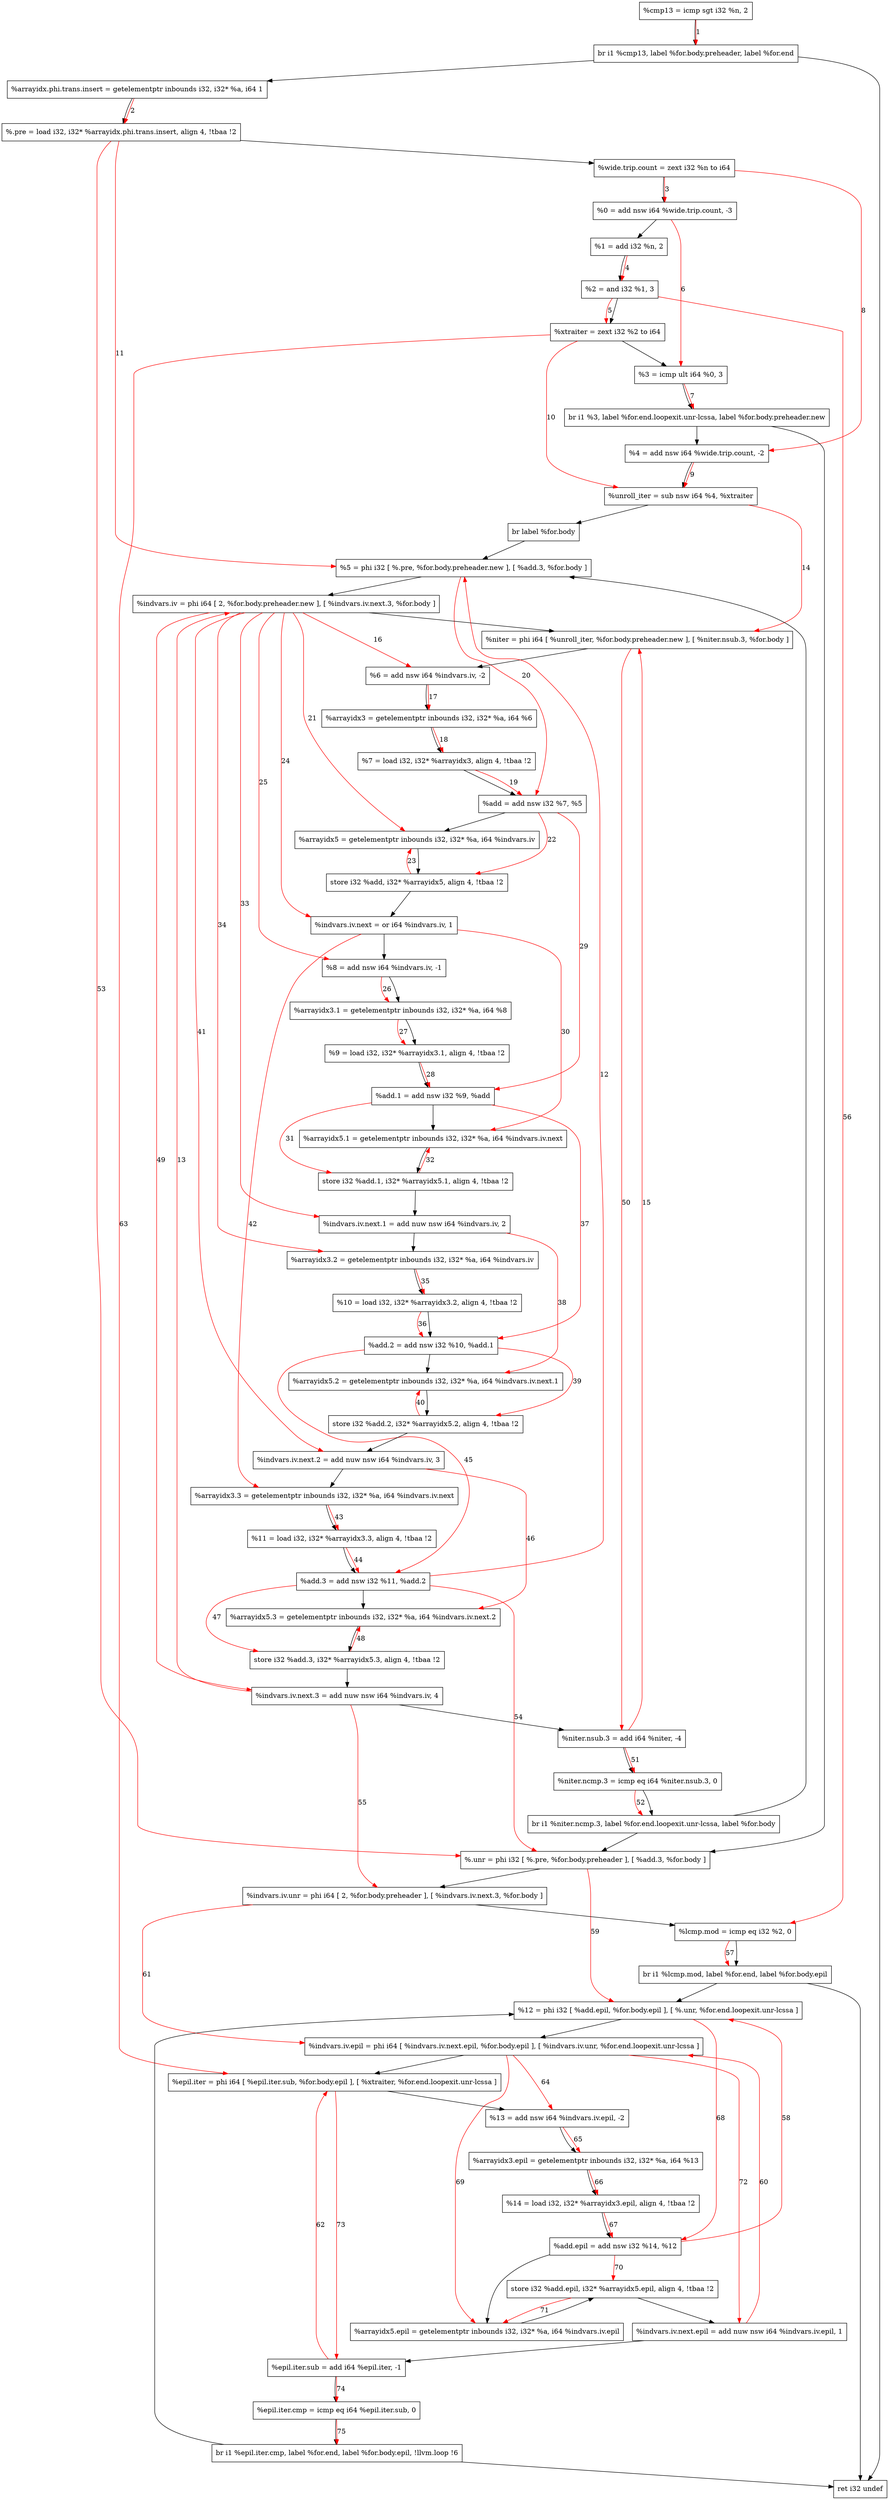 digraph "CDFG for'func' function" {
	Node0x55e1b4658210[shape=record, label="  %cmp13 = icmp sgt i32 %n, 2"]
	Node0x55e1b45dfc98[shape=record, label="  br i1 %cmp13, label %for.body.preheader, label %for.end"]
	Node0x55e1b4658480[shape=record, label="  %arrayidx.phi.trans.insert = getelementptr inbounds i32, i32* %a, i64 1"]
	Node0x55e1b4657b58[shape=record, label="  %.pre = load i32, i32* %arrayidx.phi.trans.insert, align 4, !tbaa !2"]
	Node0x55e1b4659438[shape=record, label="  %wide.trip.count = zext i32 %n to i64"]
	Node0x55e1b46594b0[shape=record, label="  %0 = add nsw i64 %wide.trip.count, -3"]
	Node0x55e1b4659540[shape=record, label="  %1 = add i32 %n, 2"]
	Node0x55e1b4659600[shape=record, label="  %2 = and i32 %1, 3"]
	Node0x55e1b4659688[shape=record, label="  %xtraiter = zext i32 %2 to i64"]
	Node0x55e1b4659760[shape=record, label="  %3 = icmp ult i64 %0, 3"]
	Node0x55e1b45eb228[shape=record, label="  br i1 %3, label %for.end.loopexit.unr-lcssa, label %for.body.preheader.new"]
	Node0x55e1b4659a00[shape=record, label="  %4 = add nsw i64 %wide.trip.count, -2"]
	Node0x55e1b4659ac0[shape=record, label="  %unroll_iter = sub nsw i64 %4, %xtraiter"]
	Node0x55e1b4659d08[shape=record, label="  br label %for.body"]
	Node0x55e1b4659d88[shape=record, label="  %5 = phi i32 [ %.pre, %for.body.preheader.new ], [ %add.3, %for.body ]"]
	Node0x55e1b4659f18[shape=record, label="  %indvars.iv = phi i64 [ 2, %for.body.preheader.new ], [ %indvars.iv.next.3, %for.body ]"]
	Node0x55e1b465a078[shape=record, label="  %niter = phi i64 [ %unroll_iter, %for.body.preheader.new ], [ %niter.nsub.3, %for.body ]"]
	Node0x55e1b465a160[shape=record, label="  %6 = add nsw i64 %indvars.iv, -2"]
	Node0x55e1b465a1d0[shape=record, label="  %arrayidx3 = getelementptr inbounds i32, i32* %a, i64 %6"]
	Node0x55e1b465a268[shape=record, label="  %7 = load i32, i32* %arrayidx3, align 4, !tbaa !2"]
	Node0x55e1b465a8f0[shape=record, label="  %add = add nsw i32 %7, %5"]
	Node0x55e1b465a980[shape=record, label="  %arrayidx5 = getelementptr inbounds i32, i32* %a, i64 %indvars.iv"]
	Node0x55e1b465aa30[shape=record, label="  store i32 %add, i32* %arrayidx5, align 4, !tbaa !2"]
	Node0x55e1b465aab0[shape=record, label="  %indvars.iv.next = or i64 %indvars.iv, 1"]
	Node0x55e1b465ab80[shape=record, label="  %8 = add nsw i64 %indvars.iv, -1"]
	Node0x55e1b465abf0[shape=record, label="  %arrayidx3.1 = getelementptr inbounds i32, i32* %a, i64 %8"]
	Node0x55e1b465ac88[shape=record, label="  %9 = load i32, i32* %arrayidx3.1, align 4, !tbaa !2"]
	Node0x55e1b465ad00[shape=record, label="  %add.1 = add nsw i32 %9, %add"]
	Node0x55e1b465adc0[shape=record, label="  %arrayidx5.1 = getelementptr inbounds i32, i32* %a, i64 %indvars.iv.next"]
	Node0x55e1b465ae40[shape=record, label="  store i32 %add.1, i32* %arrayidx5.1, align 4, !tbaa !2"]
	Node0x55e1b465aef0[shape=record, label="  %indvars.iv.next.1 = add nuw nsw i64 %indvars.iv, 2"]
	Node0x55e1b465af90[shape=record, label="  %arrayidx3.2 = getelementptr inbounds i32, i32* %a, i64 %indvars.iv"]
	Node0x55e1b465b348[shape=record, label="  %10 = load i32, i32* %arrayidx3.2, align 4, !tbaa !2"]
	Node0x55e1b465b3c0[shape=record, label="  %add.2 = add nsw i32 %10, %add.1"]
	Node0x55e1b465b4b0[shape=record, label="  %arrayidx5.2 = getelementptr inbounds i32, i32* %a, i64 %indvars.iv.next.1"]
	Node0x55e1b465b530[shape=record, label="  store i32 %add.2, i32* %arrayidx5.2, align 4, !tbaa !2"]
	Node0x55e1b465b5b0[shape=record, label="  %indvars.iv.next.2 = add nuw nsw i64 %indvars.iv, 3"]
	Node0x55e1b465b650[shape=record, label="  %arrayidx3.3 = getelementptr inbounds i32, i32* %a, i64 %indvars.iv.next"]
	Node0x55e1b465b6b8[shape=record, label="  %11 = load i32, i32* %arrayidx3.3, align 4, !tbaa !2"]
	Node0x55e1b465b730[shape=record, label="  %add.3 = add nsw i32 %11, %add.2"]
	Node0x55e1b465b7d0[shape=record, label="  %arrayidx5.3 = getelementptr inbounds i32, i32* %a, i64 %indvars.iv.next.2"]
	Node0x55e1b465b850[shape=record, label="  store i32 %add.3, i32* %arrayidx5.3, align 4, !tbaa !2"]
	Node0x55e1b465b8d0[shape=record, label="  %indvars.iv.next.3 = add nuw nsw i64 %indvars.iv, 4"]
	Node0x55e1b465b940[shape=record, label="  %niter.nsub.3 = add i64 %niter, -4"]
	Node0x55e1b465b9b0[shape=record, label="  %niter.ncmp.3 = icmp eq i64 %niter.nsub.3, 0"]
	Node0x55e1b45eb468[shape=record, label="  br i1 %niter.ncmp.3, label %for.end.loopexit.unr-lcssa, label %for.body"]
	Node0x55e1b4659a48[shape=record, label="  %.unr = phi i32 [ %.pre, %for.body.preheader ], [ %add.3, %for.body ]"]
	Node0x55e1b465bad8[shape=record, label="  %indvars.iv.unr = phi i64 [ 2, %for.body.preheader ], [ %indvars.iv.next.3, %for.body ]"]
	Node0x55e1b465bba0[shape=record, label="  %lcmp.mod = icmp eq i32 %2, 0"]
	Node0x55e1b45eb588[shape=record, label="  br i1 %lcmp.mod, label %for.end, label %for.body.epil"]
	Node0x55e1b465bcf8[shape=record, label="  %12 = phi i32 [ %add.epil, %for.body.epil ], [ %.unr, %for.end.loopexit.unr-lcssa ]"]
	Node0x55e1b465be18[shape=record, label="  %indvars.iv.epil = phi i64 [ %indvars.iv.next.epil, %for.body.epil ], [ %indvars.iv.unr, %for.end.loopexit.unr-lcssa ]"]
	Node0x55e1b465bf48[shape=record, label="  %epil.iter = phi i64 [ %epil.iter.sub, %for.body.epil ], [ %xtraiter, %for.end.loopexit.unr-lcssa ]"]
	Node0x55e1b465c010[shape=record, label="  %13 = add nsw i64 %indvars.iv.epil, -2"]
	Node0x55e1b465c080[shape=record, label="  %arrayidx3.epil = getelementptr inbounds i32, i32* %a, i64 %13"]
	Node0x55e1b4659988[shape=record, label="  %14 = load i32, i32* %arrayidx3.epil, align 4, !tbaa !2"]
	Node0x55e1b465c100[shape=record, label="  %add.epil = add nsw i32 %14, %12"]
	Node0x55e1b465c170[shape=record, label="  %arrayidx5.epil = getelementptr inbounds i32, i32* %a, i64 %indvars.iv.epil"]
	Node0x55e1b465ca00[shape=record, label="  store i32 %add.epil, i32* %arrayidx5.epil, align 4, !tbaa !2"]
	Node0x55e1b465cae0[shape=record, label="  %indvars.iv.next.epil = add nuw nsw i64 %indvars.iv.epil, 1"]
	Node0x55e1b465cb50[shape=record, label="  %epil.iter.sub = add i64 %epil.iter, -1"]
	Node0x55e1b465cbc0[shape=record, label="  %epil.iter.cmp = icmp eq i64 %epil.iter.sub, 0"]
	Node0x55e1b465cc48[shape=record, label="  br i1 %epil.iter.cmp, label %for.end, label %for.body.epil, !llvm.loop !6"]
	Node0x55e1b46583a8[shape=record, label="  ret i32 undef"]
	Node0x55e1b4658210 -> Node0x55e1b45dfc98
	Node0x55e1b45dfc98 -> Node0x55e1b4658480
	Node0x55e1b45dfc98 -> Node0x55e1b46583a8
	Node0x55e1b4658480 -> Node0x55e1b4657b58
	Node0x55e1b4657b58 -> Node0x55e1b4659438
	Node0x55e1b4659438 -> Node0x55e1b46594b0
	Node0x55e1b46594b0 -> Node0x55e1b4659540
	Node0x55e1b4659540 -> Node0x55e1b4659600
	Node0x55e1b4659600 -> Node0x55e1b4659688
	Node0x55e1b4659688 -> Node0x55e1b4659760
	Node0x55e1b4659760 -> Node0x55e1b45eb228
	Node0x55e1b45eb228 -> Node0x55e1b4659a48
	Node0x55e1b45eb228 -> Node0x55e1b4659a00
	Node0x55e1b4659a00 -> Node0x55e1b4659ac0
	Node0x55e1b4659ac0 -> Node0x55e1b4659d08
	Node0x55e1b4659d08 -> Node0x55e1b4659d88
	Node0x55e1b4659d88 -> Node0x55e1b4659f18
	Node0x55e1b4659f18 -> Node0x55e1b465a078
	Node0x55e1b465a078 -> Node0x55e1b465a160
	Node0x55e1b465a160 -> Node0x55e1b465a1d0
	Node0x55e1b465a1d0 -> Node0x55e1b465a268
	Node0x55e1b465a268 -> Node0x55e1b465a8f0
	Node0x55e1b465a8f0 -> Node0x55e1b465a980
	Node0x55e1b465a980 -> Node0x55e1b465aa30
	Node0x55e1b465aa30 -> Node0x55e1b465aab0
	Node0x55e1b465aab0 -> Node0x55e1b465ab80
	Node0x55e1b465ab80 -> Node0x55e1b465abf0
	Node0x55e1b465abf0 -> Node0x55e1b465ac88
	Node0x55e1b465ac88 -> Node0x55e1b465ad00
	Node0x55e1b465ad00 -> Node0x55e1b465adc0
	Node0x55e1b465adc0 -> Node0x55e1b465ae40
	Node0x55e1b465ae40 -> Node0x55e1b465aef0
	Node0x55e1b465aef0 -> Node0x55e1b465af90
	Node0x55e1b465af90 -> Node0x55e1b465b348
	Node0x55e1b465b348 -> Node0x55e1b465b3c0
	Node0x55e1b465b3c0 -> Node0x55e1b465b4b0
	Node0x55e1b465b4b0 -> Node0x55e1b465b530
	Node0x55e1b465b530 -> Node0x55e1b465b5b0
	Node0x55e1b465b5b0 -> Node0x55e1b465b650
	Node0x55e1b465b650 -> Node0x55e1b465b6b8
	Node0x55e1b465b6b8 -> Node0x55e1b465b730
	Node0x55e1b465b730 -> Node0x55e1b465b7d0
	Node0x55e1b465b7d0 -> Node0x55e1b465b850
	Node0x55e1b465b850 -> Node0x55e1b465b8d0
	Node0x55e1b465b8d0 -> Node0x55e1b465b940
	Node0x55e1b465b940 -> Node0x55e1b465b9b0
	Node0x55e1b465b9b0 -> Node0x55e1b45eb468
	Node0x55e1b45eb468 -> Node0x55e1b4659a48
	Node0x55e1b45eb468 -> Node0x55e1b4659d88
	Node0x55e1b4659a48 -> Node0x55e1b465bad8
	Node0x55e1b465bad8 -> Node0x55e1b465bba0
	Node0x55e1b465bba0 -> Node0x55e1b45eb588
	Node0x55e1b45eb588 -> Node0x55e1b46583a8
	Node0x55e1b45eb588 -> Node0x55e1b465bcf8
	Node0x55e1b465bcf8 -> Node0x55e1b465be18
	Node0x55e1b465be18 -> Node0x55e1b465bf48
	Node0x55e1b465bf48 -> Node0x55e1b465c010
	Node0x55e1b465c010 -> Node0x55e1b465c080
	Node0x55e1b465c080 -> Node0x55e1b4659988
	Node0x55e1b4659988 -> Node0x55e1b465c100
	Node0x55e1b465c100 -> Node0x55e1b465c170
	Node0x55e1b465c170 -> Node0x55e1b465ca00
	Node0x55e1b465ca00 -> Node0x55e1b465cae0
	Node0x55e1b465cae0 -> Node0x55e1b465cb50
	Node0x55e1b465cb50 -> Node0x55e1b465cbc0
	Node0x55e1b465cbc0 -> Node0x55e1b465cc48
	Node0x55e1b465cc48 -> Node0x55e1b46583a8
	Node0x55e1b465cc48 -> Node0x55e1b465bcf8
edge [color=red]
	Node0x55e1b4658210 -> Node0x55e1b45dfc98[label="1"]
	Node0x55e1b4658480 -> Node0x55e1b4657b58[label="2"]
	Node0x55e1b4659438 -> Node0x55e1b46594b0[label="3"]
	Node0x55e1b4659540 -> Node0x55e1b4659600[label="4"]
	Node0x55e1b4659600 -> Node0x55e1b4659688[label="5"]
	Node0x55e1b46594b0 -> Node0x55e1b4659760[label="6"]
	Node0x55e1b4659760 -> Node0x55e1b45eb228[label="7"]
	Node0x55e1b4659438 -> Node0x55e1b4659a00[label="8"]
	Node0x55e1b4659a00 -> Node0x55e1b4659ac0[label="9"]
	Node0x55e1b4659688 -> Node0x55e1b4659ac0[label="10"]
	Node0x55e1b4657b58 -> Node0x55e1b4659d88[label="11"]
	Node0x55e1b465b730 -> Node0x55e1b4659d88[label="12"]
	Node0x55e1b465b8d0 -> Node0x55e1b4659f18[label="13"]
	Node0x55e1b4659ac0 -> Node0x55e1b465a078[label="14"]
	Node0x55e1b465b940 -> Node0x55e1b465a078[label="15"]
	Node0x55e1b4659f18 -> Node0x55e1b465a160[label="16"]
	Node0x55e1b465a160 -> Node0x55e1b465a1d0[label="17"]
	Node0x55e1b465a1d0 -> Node0x55e1b465a268[label="18"]
	Node0x55e1b465a268 -> Node0x55e1b465a8f0[label="19"]
	Node0x55e1b4659d88 -> Node0x55e1b465a8f0[label="20"]
	Node0x55e1b4659f18 -> Node0x55e1b465a980[label="21"]
	Node0x55e1b465a8f0 -> Node0x55e1b465aa30[label="22"]
	Node0x55e1b465aa30 -> Node0x55e1b465a980[label="23"]
	Node0x55e1b4659f18 -> Node0x55e1b465aab0[label="24"]
	Node0x55e1b4659f18 -> Node0x55e1b465ab80[label="25"]
	Node0x55e1b465ab80 -> Node0x55e1b465abf0[label="26"]
	Node0x55e1b465abf0 -> Node0x55e1b465ac88[label="27"]
	Node0x55e1b465ac88 -> Node0x55e1b465ad00[label="28"]
	Node0x55e1b465a8f0 -> Node0x55e1b465ad00[label="29"]
	Node0x55e1b465aab0 -> Node0x55e1b465adc0[label="30"]
	Node0x55e1b465ad00 -> Node0x55e1b465ae40[label="31"]
	Node0x55e1b465ae40 -> Node0x55e1b465adc0[label="32"]
	Node0x55e1b4659f18 -> Node0x55e1b465aef0[label="33"]
	Node0x55e1b4659f18 -> Node0x55e1b465af90[label="34"]
	Node0x55e1b465af90 -> Node0x55e1b465b348[label="35"]
	Node0x55e1b465b348 -> Node0x55e1b465b3c0[label="36"]
	Node0x55e1b465ad00 -> Node0x55e1b465b3c0[label="37"]
	Node0x55e1b465aef0 -> Node0x55e1b465b4b0[label="38"]
	Node0x55e1b465b3c0 -> Node0x55e1b465b530[label="39"]
	Node0x55e1b465b530 -> Node0x55e1b465b4b0[label="40"]
	Node0x55e1b4659f18 -> Node0x55e1b465b5b0[label="41"]
	Node0x55e1b465aab0 -> Node0x55e1b465b650[label="42"]
	Node0x55e1b465b650 -> Node0x55e1b465b6b8[label="43"]
	Node0x55e1b465b6b8 -> Node0x55e1b465b730[label="44"]
	Node0x55e1b465b3c0 -> Node0x55e1b465b730[label="45"]
	Node0x55e1b465b5b0 -> Node0x55e1b465b7d0[label="46"]
	Node0x55e1b465b730 -> Node0x55e1b465b850[label="47"]
	Node0x55e1b465b850 -> Node0x55e1b465b7d0[label="48"]
	Node0x55e1b4659f18 -> Node0x55e1b465b8d0[label="49"]
	Node0x55e1b465a078 -> Node0x55e1b465b940[label="50"]
	Node0x55e1b465b940 -> Node0x55e1b465b9b0[label="51"]
	Node0x55e1b465b9b0 -> Node0x55e1b45eb468[label="52"]
	Node0x55e1b4657b58 -> Node0x55e1b4659a48[label="53"]
	Node0x55e1b465b730 -> Node0x55e1b4659a48[label="54"]
	Node0x55e1b465b8d0 -> Node0x55e1b465bad8[label="55"]
	Node0x55e1b4659600 -> Node0x55e1b465bba0[label="56"]
	Node0x55e1b465bba0 -> Node0x55e1b45eb588[label="57"]
	Node0x55e1b465c100 -> Node0x55e1b465bcf8[label="58"]
	Node0x55e1b4659a48 -> Node0x55e1b465bcf8[label="59"]
	Node0x55e1b465cae0 -> Node0x55e1b465be18[label="60"]
	Node0x55e1b465bad8 -> Node0x55e1b465be18[label="61"]
	Node0x55e1b465cb50 -> Node0x55e1b465bf48[label="62"]
	Node0x55e1b4659688 -> Node0x55e1b465bf48[label="63"]
	Node0x55e1b465be18 -> Node0x55e1b465c010[label="64"]
	Node0x55e1b465c010 -> Node0x55e1b465c080[label="65"]
	Node0x55e1b465c080 -> Node0x55e1b4659988[label="66"]
	Node0x55e1b4659988 -> Node0x55e1b465c100[label="67"]
	Node0x55e1b465bcf8 -> Node0x55e1b465c100[label="68"]
	Node0x55e1b465be18 -> Node0x55e1b465c170[label="69"]
	Node0x55e1b465c100 -> Node0x55e1b465ca00[label="70"]
	Node0x55e1b465ca00 -> Node0x55e1b465c170[label="71"]
	Node0x55e1b465be18 -> Node0x55e1b465cae0[label="72"]
	Node0x55e1b465bf48 -> Node0x55e1b465cb50[label="73"]
	Node0x55e1b465cb50 -> Node0x55e1b465cbc0[label="74"]
	Node0x55e1b465cbc0 -> Node0x55e1b465cc48[label="75"]
}
